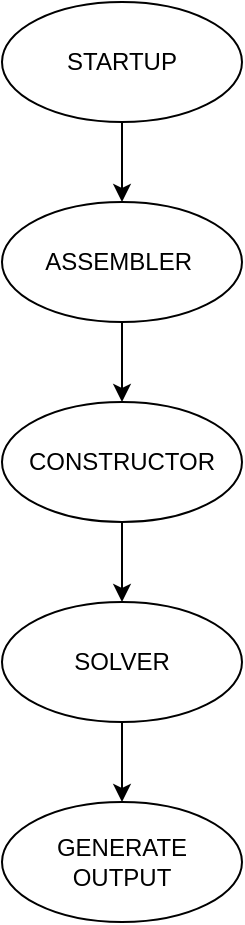 <mxfile version="13.10.9" type="device"><diagram id="ngU-XWHudvukRBzokfe5" name="Page-1"><mxGraphModel dx="946" dy="613" grid="1" gridSize="10" guides="1" tooltips="1" connect="1" arrows="1" fold="1" page="1" pageScale="1" pageWidth="850" pageHeight="1100" math="0" shadow="0"><root><mxCell id="0"/><mxCell id="1" parent="0"/><mxCell id="i0y6kKFg9oDJYg9IVzgq-16" style="edgeStyle=orthogonalEdgeStyle;rounded=0;orthogonalLoop=1;jettySize=auto;html=1;exitX=0.5;exitY=1;exitDx=0;exitDy=0;entryX=0.5;entryY=0;entryDx=0;entryDy=0;" edge="1" parent="1" source="i0y6kKFg9oDJYg9IVzgq-2" target="i0y6kKFg9oDJYg9IVzgq-7"><mxGeometry relative="1" as="geometry"/></mxCell><mxCell id="i0y6kKFg9oDJYg9IVzgq-2" value="" style="ellipse;whiteSpace=wrap;html=1;" vertex="1" parent="1"><mxGeometry x="280" y="40" width="120" height="60" as="geometry"/></mxCell><mxCell id="i0y6kKFg9oDJYg9IVzgq-3" value="STARTUP" style="text;html=1;strokeColor=none;fillColor=none;align=center;verticalAlign=middle;whiteSpace=wrap;rounded=0;" vertex="1" parent="1"><mxGeometry x="320" y="60" width="40" height="20" as="geometry"/></mxCell><mxCell id="i0y6kKFg9oDJYg9IVzgq-17" style="edgeStyle=orthogonalEdgeStyle;rounded=0;orthogonalLoop=1;jettySize=auto;html=1;exitX=0.5;exitY=1;exitDx=0;exitDy=0;entryX=0.5;entryY=0;entryDx=0;entryDy=0;" edge="1" parent="1" source="i0y6kKFg9oDJYg9IVzgq-7" target="i0y6kKFg9oDJYg9IVzgq-10"><mxGeometry relative="1" as="geometry"/></mxCell><mxCell id="i0y6kKFg9oDJYg9IVzgq-7" value="" style="ellipse;whiteSpace=wrap;html=1;" vertex="1" parent="1"><mxGeometry x="280" y="140" width="120" height="60" as="geometry"/></mxCell><mxCell id="i0y6kKFg9oDJYg9IVzgq-8" value="ASSEMBLER&amp;nbsp;" style="text;html=1;strokeColor=none;fillColor=none;align=center;verticalAlign=middle;whiteSpace=wrap;rounded=0;" vertex="1" parent="1"><mxGeometry x="310" y="160" width="60" height="20" as="geometry"/></mxCell><mxCell id="i0y6kKFg9oDJYg9IVzgq-15" style="edgeStyle=orthogonalEdgeStyle;rounded=0;orthogonalLoop=1;jettySize=auto;html=1;exitX=0.5;exitY=1;exitDx=0;exitDy=0;entryX=0.5;entryY=0;entryDx=0;entryDy=0;" edge="1" parent="1" source="i0y6kKFg9oDJYg9IVzgq-10" target="i0y6kKFg9oDJYg9IVzgq-12"><mxGeometry relative="1" as="geometry"/></mxCell><mxCell id="i0y6kKFg9oDJYg9IVzgq-10" value="" style="ellipse;whiteSpace=wrap;html=1;" vertex="1" parent="1"><mxGeometry x="280" y="240" width="120" height="60" as="geometry"/></mxCell><mxCell id="i0y6kKFg9oDJYg9IVzgq-11" value="CONSTRUCTOR" style="text;html=1;strokeColor=none;fillColor=none;align=center;verticalAlign=middle;whiteSpace=wrap;rounded=0;" vertex="1" parent="1"><mxGeometry x="310" y="260" width="60" height="20" as="geometry"/></mxCell><mxCell id="i0y6kKFg9oDJYg9IVzgq-20" style="edgeStyle=orthogonalEdgeStyle;rounded=0;orthogonalLoop=1;jettySize=auto;html=1;exitX=0.5;exitY=1;exitDx=0;exitDy=0;entryX=0.5;entryY=0;entryDx=0;entryDy=0;" edge="1" parent="1" source="i0y6kKFg9oDJYg9IVzgq-12" target="i0y6kKFg9oDJYg9IVzgq-18"><mxGeometry relative="1" as="geometry"/></mxCell><mxCell id="i0y6kKFg9oDJYg9IVzgq-12" value="" style="ellipse;whiteSpace=wrap;html=1;" vertex="1" parent="1"><mxGeometry x="280" y="340" width="120" height="60" as="geometry"/></mxCell><mxCell id="i0y6kKFg9oDJYg9IVzgq-13" value="SOLVER" style="text;html=1;strokeColor=none;fillColor=none;align=center;verticalAlign=middle;whiteSpace=wrap;rounded=0;" vertex="1" parent="1"><mxGeometry x="310" y="360" width="60" height="20" as="geometry"/></mxCell><mxCell id="i0y6kKFg9oDJYg9IVzgq-18" value="" style="ellipse;whiteSpace=wrap;html=1;" vertex="1" parent="1"><mxGeometry x="280" y="440" width="120" height="60" as="geometry"/></mxCell><mxCell id="i0y6kKFg9oDJYg9IVzgq-19" value="GENERATE OUTPUT" style="text;html=1;strokeColor=none;fillColor=none;align=center;verticalAlign=middle;whiteSpace=wrap;rounded=0;" vertex="1" parent="1"><mxGeometry x="310" y="460" width="60" height="20" as="geometry"/></mxCell></root></mxGraphModel></diagram></mxfile>